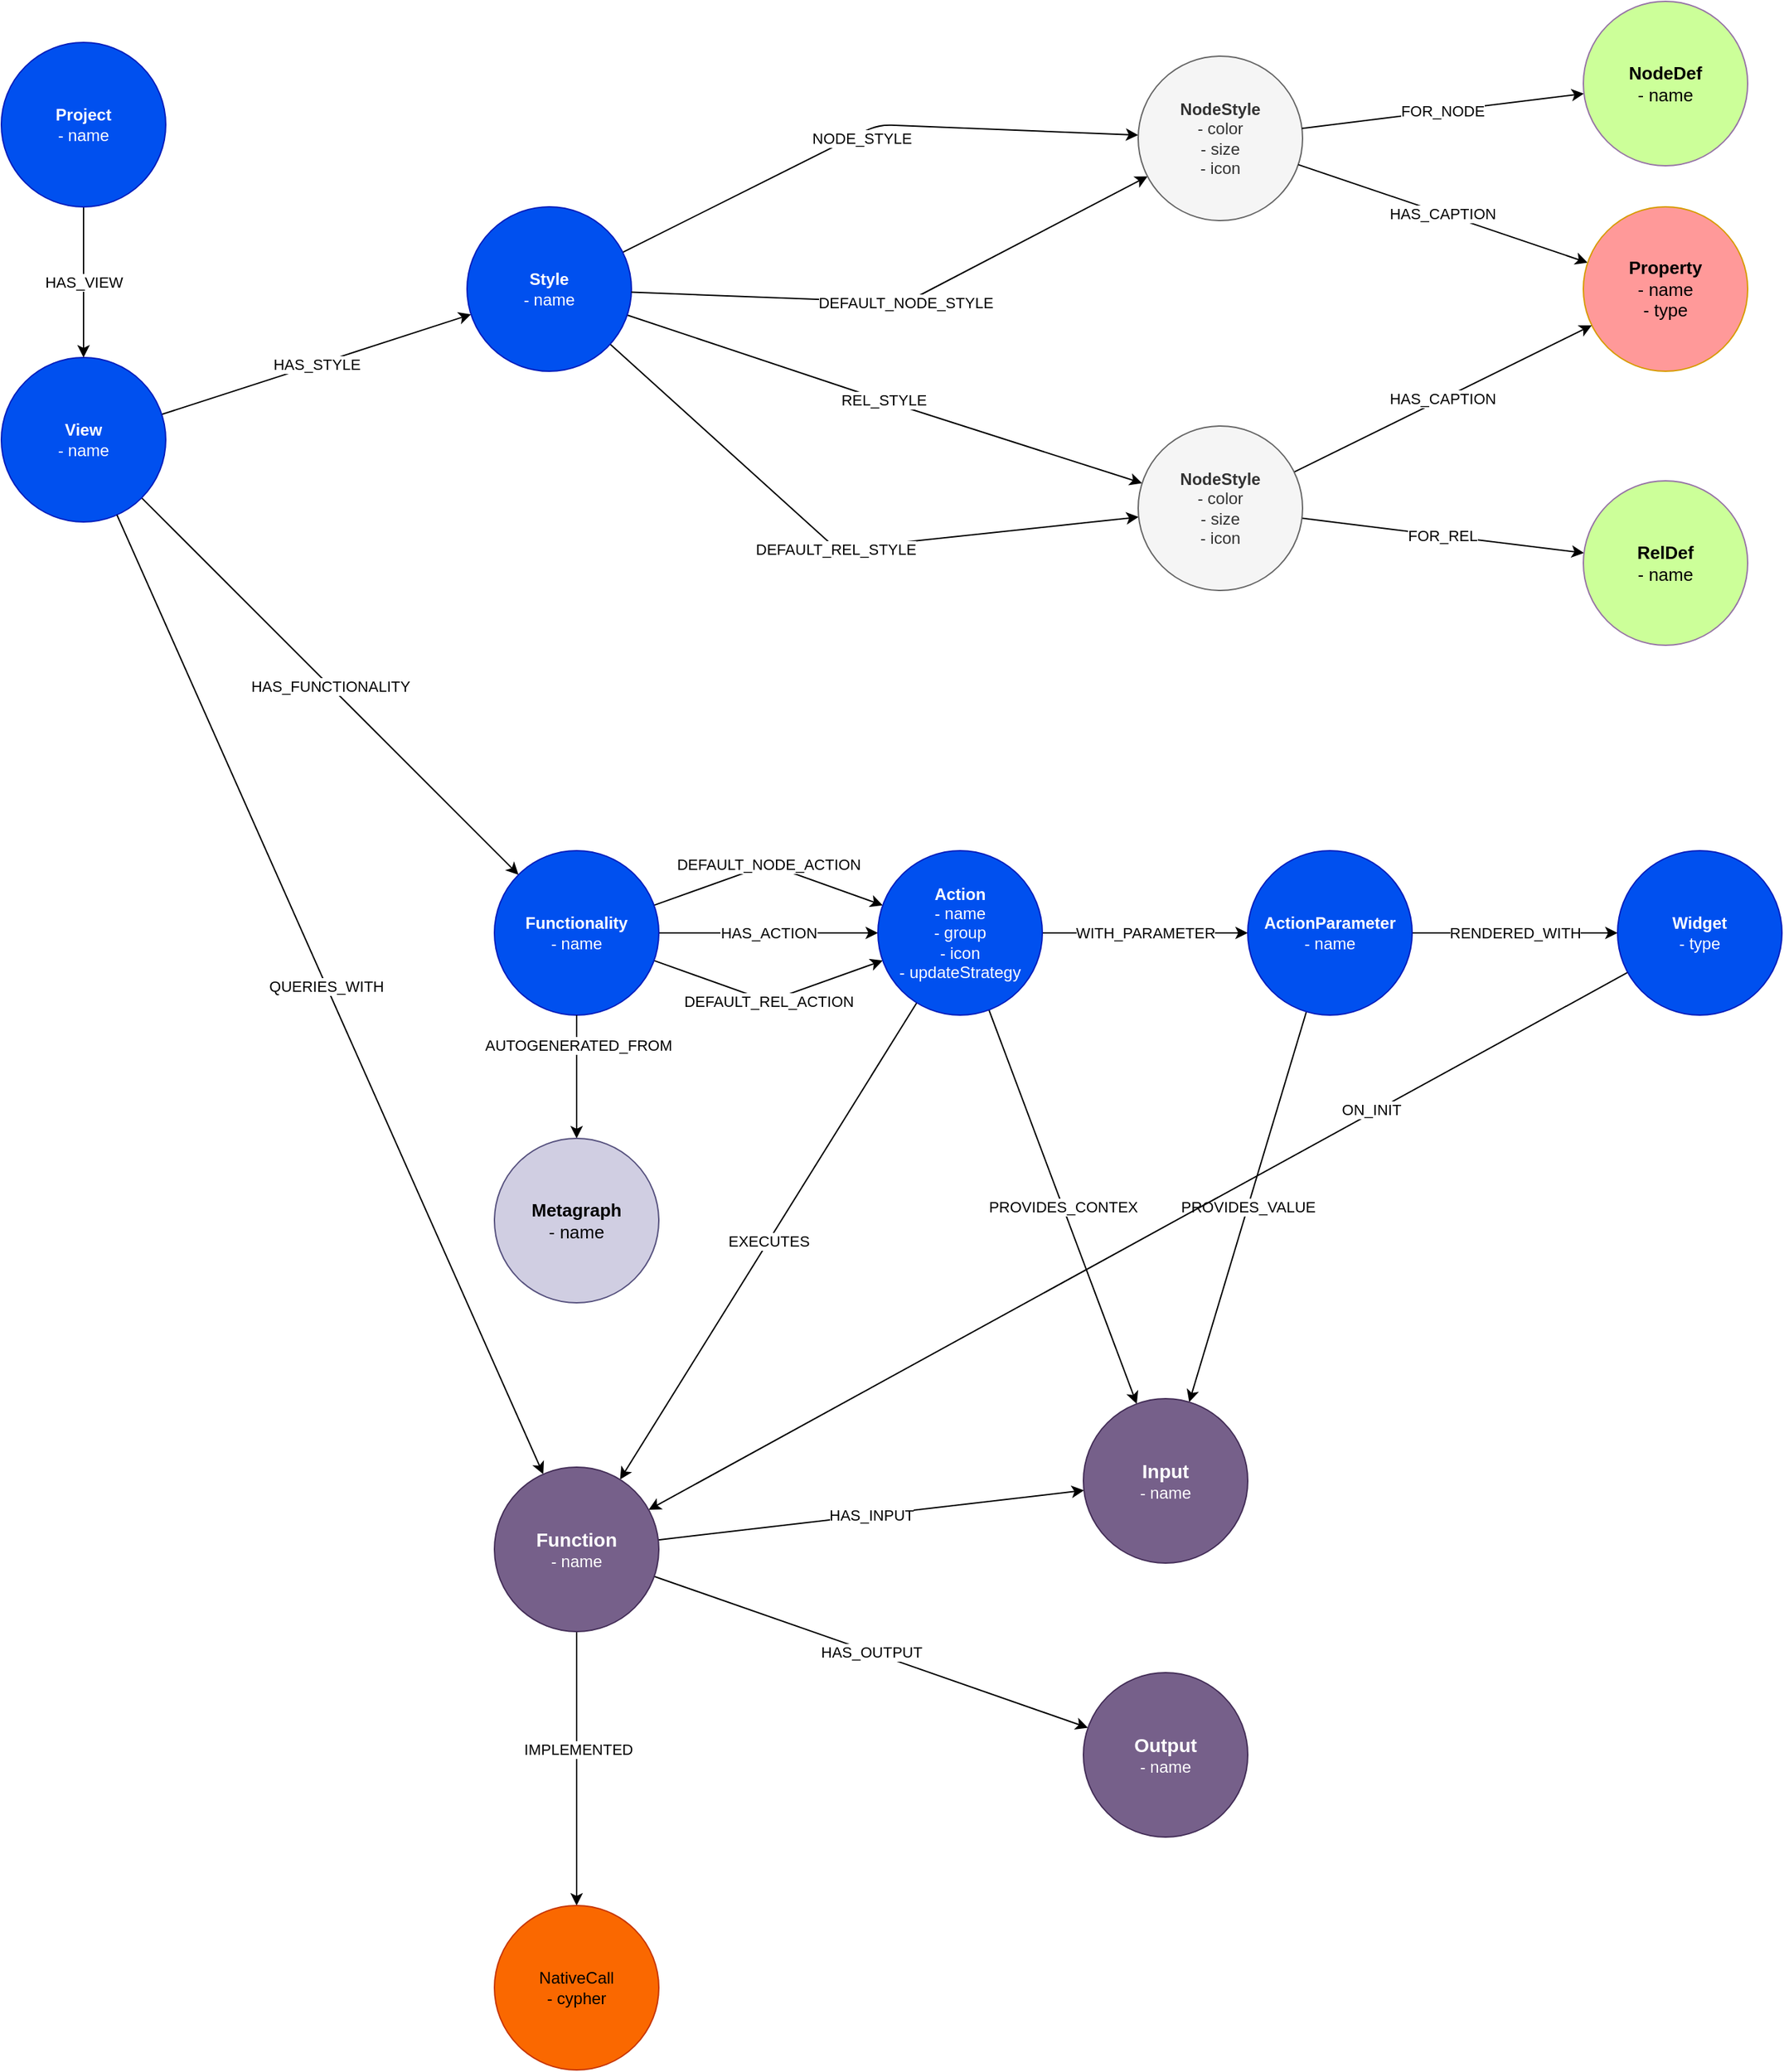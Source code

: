 <mxfile version="15.5.4" type="embed"><diagram id="OawGp7KX6MiBF2rVR7bC" name="Page-1"><mxGraphModel dx="2387" dy="420" grid="1" gridSize="10" guides="1" tooltips="1" connect="1" arrows="1" fold="1" page="1" pageScale="1" pageWidth="850" pageHeight="1100" math="0" shadow="0"><root><mxCell id="0"/><mxCell id="1" parent="0"/><mxCell id="2" value="HAS_STYLE" style="edgeStyle=none;html=1;" edge="1" parent="1" source="4" target="10"><mxGeometry relative="1" as="geometry"/></mxCell><mxCell id="3" value="HAS_FUNCTIONALITY" style="edgeStyle=none;html=1;" edge="1" parent="1" source="4" target="12"><mxGeometry relative="1" as="geometry"/></mxCell><mxCell id="4" value="&lt;b&gt;View&lt;/b&gt;&lt;br&gt;- name" style="ellipse;whiteSpace=wrap;html=1;aspect=fixed;fillColor=#0050ef;strokeColor=#001DBC;fontColor=#ffffff;" vertex="1" parent="1"><mxGeometry x="120" y="1370" width="120" height="120" as="geometry"/></mxCell><mxCell id="5" value="HAS_VIEW" style="edgeStyle=none;html=1;" edge="1" parent="1" source="6" target="4"><mxGeometry relative="1" as="geometry"/></mxCell><mxCell id="6" value="&lt;b&gt;Project&lt;/b&gt;&lt;br&gt;- name" style="ellipse;whiteSpace=wrap;html=1;aspect=fixed;fillColor=#0050ef;strokeColor=#001DBC;fontColor=#ffffff;" vertex="1" parent="1"><mxGeometry x="120" y="1140" width="120" height="120" as="geometry"/></mxCell><mxCell id="8" value="NODE_STYLE" style="edgeStyle=none;html=1;" edge="1" parent="1" source="10" target="23"><mxGeometry x="-0.031" y="-4" relative="1" as="geometry"><Array as="points"><mxPoint x="760" y="1200"/></Array><mxPoint as="offset"/></mxGeometry></mxCell><mxCell id="42" value="REL_STYLE" style="edgeStyle=none;rounded=0;orthogonalLoop=1;jettySize=auto;html=1;" edge="1" parent="1" source="10" target="39"><mxGeometry relative="1" as="geometry"><Array as="points"><mxPoint x="760" y="1400"/></Array></mxGeometry></mxCell><mxCell id="43" value="DEFAULT_REL_STYLE" style="edgeStyle=none;rounded=0;orthogonalLoop=1;jettySize=auto;html=1;" edge="1" parent="1" source="10" target="39"><mxGeometry relative="1" as="geometry"><Array as="points"><mxPoint x="730" y="1510"/></Array></mxGeometry></mxCell><mxCell id="10" value="&lt;b&gt;Style&lt;/b&gt;&lt;br&gt;- name" style="ellipse;whiteSpace=wrap;html=1;aspect=fixed;fillColor=#0050ef;strokeColor=#001DBC;fontColor=#ffffff;" vertex="1" parent="1"><mxGeometry x="460" y="1260" width="120" height="120" as="geometry"/></mxCell><mxCell id="11" value="HAS_ACTION" style="edgeStyle=none;html=1;" edge="1" parent="1" source="12" target="32"><mxGeometry relative="1" as="geometry"/></mxCell><mxCell id="48" value="DEFAULT_NODE_ACTION" style="edgeStyle=none;rounded=0;orthogonalLoop=1;jettySize=auto;html=1;" edge="1" parent="1" source="12" target="32"><mxGeometry relative="1" as="geometry"><Array as="points"><mxPoint x="680" y="1740"/></Array></mxGeometry></mxCell><mxCell id="49" value="DEFAULT_REL_ACTION" style="edgeStyle=none;rounded=0;orthogonalLoop=1;jettySize=auto;html=1;" edge="1" parent="1" source="12" target="32"><mxGeometry relative="1" as="geometry"><Array as="points"><mxPoint x="680" y="1840"/></Array></mxGeometry></mxCell><mxCell id="12" value="&lt;b&gt;Functionality&lt;/b&gt;&lt;br&gt;- name" style="ellipse;whiteSpace=wrap;html=1;aspect=fixed;fillColor=#0050ef;strokeColor=#001DBC;fontColor=#ffffff;" vertex="1" parent="1"><mxGeometry x="480" y="1730" width="120" height="120" as="geometry"/></mxCell><mxCell id="14" value="AUTOGENERATED_FROM" style="edgeStyle=none;html=1;" edge="1" parent="1" source="12" target="20"><mxGeometry x="-0.513" y="1" relative="1" as="geometry"><mxPoint x="510" y="3180" as="sourcePoint"/><mxPoint x="238.751" y="3302.18" as="targetPoint"/><mxPoint as="offset"/></mxGeometry></mxCell><mxCell id="15" value="DEFAULT_NODE_STYLE" style="edgeStyle=none;html=1;" edge="1" parent="1" source="10" target="23"><mxGeometry relative="1" as="geometry"><Array as="points"><mxPoint x="780" y="1330"/></Array><mxPoint x="1113.079" y="3138.974" as="sourcePoint"/><mxPoint x="953.635" y="3264.851" as="targetPoint"/></mxGeometry></mxCell><mxCell id="16" value="QUERIES_WITH" style="edgeStyle=none;html=1;" edge="1" parent="1" source="4" target="52"><mxGeometry x="-0.018" relative="1" as="geometry"><mxPoint as="offset"/><mxPoint x="1192.488" y="3339.998" as="sourcePoint"/><mxPoint x="810" y="3290.0" as="targetPoint"/></mxGeometry></mxCell><mxCell id="17" value="IMPLEMENTED" style="edgeStyle=none;html=1;" edge="1" parent="1" source="52" target="18"><mxGeometry x="-0.146" y="1" relative="1" as="geometry"><mxPoint as="offset"/></mxGeometry></mxCell><mxCell id="18" value="NativeCall&lt;br&gt;- cypher" style="ellipse;whiteSpace=wrap;html=1;aspect=fixed;fillColor=#fa6800;fontColor=#000000;strokeColor=#C73500;" vertex="1" parent="1"><mxGeometry x="480" y="2500" width="120" height="120" as="geometry"/></mxCell><mxCell id="20" value="&lt;b style=&quot;color: rgb(0 , 0 , 0) ; font-size: 13px&quot;&gt;Metagraph&lt;/b&gt;&lt;br style=&quot;color: rgb(0 , 0 , 0)&quot;&gt;&lt;span style=&quot;color: rgb(0 , 0 , 0) ; font-size: 13px&quot;&gt;- name&lt;/span&gt;&lt;font style=&quot;font-size: 13px&quot; color=&quot;#000000&quot;&gt;&lt;br&gt;&lt;/font&gt;" style="ellipse;whiteSpace=wrap;html=1;aspect=fixed;direction=west;strokeColor=#56517e;fillColor=#d0cee2;" vertex="1" parent="1"><mxGeometry x="480" y="1940" width="120" height="120" as="geometry"/></mxCell><mxCell id="23" value="&lt;b&gt;NodeStyle&lt;br&gt;&lt;/b&gt;- color&lt;br&gt;- size&lt;br&gt;- icon" style="ellipse;whiteSpace=wrap;html=1;aspect=fixed;strokeColor=#666666;fillColor=#f5f5f5;fontColor=#333333;" vertex="1" parent="1"><mxGeometry x="950" y="1150" width="120" height="120" as="geometry"/></mxCell><mxCell id="24" value="HAS_CAPTION" style="edgeStyle=none;html=1;" edge="1" parent="1" source="23" target="26"><mxGeometry relative="1" as="geometry"/></mxCell><mxCell id="26" value="&lt;font style=&quot;font-size: 13px&quot; color=&quot;#000000&quot;&gt;&lt;b&gt;Property&lt;/b&gt;&lt;br&gt;- name&lt;br&gt;- type&lt;br&gt;&lt;/font&gt;" style="ellipse;whiteSpace=wrap;html=1;aspect=fixed;direction=west;strokeColor=#d79b00;fillColor=#FF9999;" vertex="1" parent="1"><mxGeometry x="1275" y="1260" width="120" height="120" as="geometry"/></mxCell><mxCell id="27" value="FOR_NODE" style="edgeStyle=none;html=1;" edge="1" parent="1" source="23" target="29"><mxGeometry relative="1" as="geometry"><mxPoint x="2241.756" y="3630.0" as="targetPoint"/></mxGeometry></mxCell><mxCell id="29" value="&lt;b&gt;&lt;font style=&quot;font-size: 13px&quot; color=&quot;#000000&quot;&gt;NodeDef&lt;br&gt;&lt;/font&gt;&lt;/b&gt;&lt;span style=&quot;color: rgb(0 , 0 , 0) ; font-size: 13px&quot;&gt;- name&lt;/span&gt;&lt;font color=&quot;#000000&quot;&gt;&lt;br&gt;&lt;/font&gt;" style="ellipse;whiteSpace=wrap;html=1;aspect=fixed;direction=west;strokeColor=#9673a6;fillColor=#CCFF99;" vertex="1" parent="1"><mxGeometry x="1275" y="1110" width="120" height="120" as="geometry"/></mxCell><mxCell id="30" value="WITH_PARAMETER" style="edgeStyle=none;html=1;" edge="1" parent="1" source="32" target="35"><mxGeometry relative="1" as="geometry"/></mxCell><mxCell id="31" value="EXECUTES" style="edgeStyle=none;html=1;" edge="1" parent="1" source="32" target="52"><mxGeometry relative="1" as="geometry"/></mxCell><mxCell id="50" value="PROVIDES_CONTEX" style="edgeStyle=none;rounded=0;orthogonalLoop=1;jettySize=auto;html=1;" edge="1" parent="1" source="32" target="38"><mxGeometry relative="1" as="geometry"/></mxCell><mxCell id="32" value="&lt;b&gt;Action&lt;/b&gt;&lt;br&gt;- name&lt;br&gt;- group&lt;br&gt;- icon&lt;br&gt;- updateStrategy" style="ellipse;whiteSpace=wrap;html=1;aspect=fixed;fillColor=#0050ef;strokeColor=#001DBC;fontColor=#ffffff;" vertex="1" parent="1"><mxGeometry x="760" y="1730" width="120" height="120" as="geometry"/></mxCell><mxCell id="33" value="RENDERED_WITH" style="edgeStyle=none;html=1;" edge="1" parent="1" source="35" target="36"><mxGeometry relative="1" as="geometry"/></mxCell><mxCell id="34" value="PROVIDES_VALUE" style="edgeStyle=none;html=1;" edge="1" parent="1" source="35" target="38"><mxGeometry relative="1" as="geometry"><mxPoint x="1072.636" y="2145.001" as="targetPoint"/></mxGeometry></mxCell><mxCell id="35" value="&lt;b&gt;ActionParameter&lt;/b&gt;&lt;br&gt;- name" style="ellipse;whiteSpace=wrap;html=1;aspect=fixed;fillColor=#0050ef;strokeColor=#001DBC;fontColor=#ffffff;" vertex="1" parent="1"><mxGeometry x="1030" y="1730" width="120" height="120" as="geometry"/></mxCell><mxCell id="51" value="ON_INIT" style="edgeStyle=none;rounded=0;orthogonalLoop=1;jettySize=auto;html=1;" edge="1" parent="1" source="36" target="52"><mxGeometry x="-0.478" y="-1" relative="1" as="geometry"><mxPoint y="-1" as="offset"/></mxGeometry></mxCell><mxCell id="36" value="&lt;b&gt;Widget&lt;/b&gt;&lt;br&gt;- type" style="ellipse;whiteSpace=wrap;html=1;aspect=fixed;fillColor=#0050ef;strokeColor=#001DBC;fontColor=#ffffff;" vertex="1" parent="1"><mxGeometry x="1300" y="1730" width="120" height="120" as="geometry"/></mxCell><mxCell id="45" value="HAS_OUTPUT" style="edgeStyle=none;rounded=0;orthogonalLoop=1;jettySize=auto;html=1;" edge="1" parent="1" source="52" target="46"><mxGeometry relative="1" as="geometry"/></mxCell><mxCell id="47" value="HAS_INPUT" style="edgeStyle=none;rounded=0;orthogonalLoop=1;jettySize=auto;html=1;" edge="1" parent="1" source="52" target="38"><mxGeometry relative="1" as="geometry"/></mxCell><mxCell id="38" value="&lt;font style=&quot;font-size: 14px&quot;&gt;&lt;b&gt;Input&lt;/b&gt;&lt;/font&gt;&lt;br&gt;- name" style="ellipse;whiteSpace=wrap;html=1;aspect=fixed;fillColor=#76608a;fontColor=#ffffff;strokeColor=#432D57;" vertex="1" parent="1"><mxGeometry x="910" y="2130" width="120" height="120" as="geometry"/></mxCell><mxCell id="41" value="FOR_REL" style="rounded=0;orthogonalLoop=1;jettySize=auto;html=1;" edge="1" parent="1" source="39" target="40"><mxGeometry relative="1" as="geometry"/></mxCell><mxCell id="44" value="HAS_CAPTION" style="edgeStyle=none;rounded=0;orthogonalLoop=1;jettySize=auto;html=1;" edge="1" parent="1" source="39" target="26"><mxGeometry relative="1" as="geometry"/></mxCell><mxCell id="39" value="&lt;b&gt;NodeStyle&lt;br&gt;&lt;/b&gt;- color&lt;br&gt;- size&lt;br&gt;- icon" style="ellipse;whiteSpace=wrap;html=1;aspect=fixed;strokeColor=#666666;fillColor=#f5f5f5;fontColor=#333333;" vertex="1" parent="1"><mxGeometry x="950" y="1420" width="120" height="120" as="geometry"/></mxCell><mxCell id="40" value="&lt;b&gt;&lt;font style=&quot;font-size: 13px&quot; color=&quot;#000000&quot;&gt;RelDef&lt;br&gt;&lt;/font&gt;&lt;/b&gt;&lt;span style=&quot;color: rgb(0 , 0 , 0) ; font-size: 13px&quot;&gt;- name&lt;/span&gt;&lt;font color=&quot;#000000&quot;&gt;&lt;br&gt;&lt;/font&gt;" style="ellipse;whiteSpace=wrap;html=1;aspect=fixed;direction=west;strokeColor=#9673a6;fillColor=#CCFF99;" vertex="1" parent="1"><mxGeometry x="1275" y="1460" width="120" height="120" as="geometry"/></mxCell><mxCell id="46" value="&lt;font style=&quot;font-size: 14px&quot;&gt;&lt;b&gt;Output&lt;/b&gt;&lt;/font&gt;&lt;br&gt;- name" style="ellipse;whiteSpace=wrap;html=1;aspect=fixed;fillColor=#76608a;fontColor=#ffffff;strokeColor=#432D57;" vertex="1" parent="1"><mxGeometry x="910" y="2330" width="120" height="120" as="geometry"/></mxCell><mxCell id="52" value="&lt;b style=&quot;font-size: 14px&quot;&gt;Function&lt;/b&gt;&lt;br&gt;- name" style="ellipse;whiteSpace=wrap;html=1;aspect=fixed;fillColor=#76608a;fontColor=#ffffff;strokeColor=#432D57;" vertex="1" parent="1"><mxGeometry x="480" y="2180" width="120" height="120" as="geometry"/></mxCell></root></mxGraphModel></diagram></mxfile>